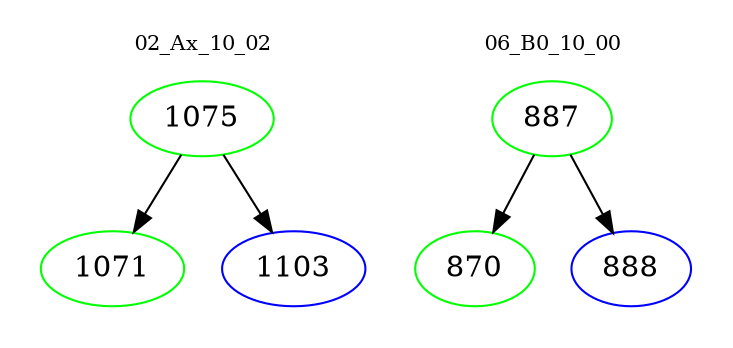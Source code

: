 digraph{
subgraph cluster_0 {
color = white
label = "02_Ax_10_02";
fontsize=10;
T0_1075 [label="1075", color="green"]
T0_1075 -> T0_1071 [color="black"]
T0_1071 [label="1071", color="green"]
T0_1075 -> T0_1103 [color="black"]
T0_1103 [label="1103", color="blue"]
}
subgraph cluster_1 {
color = white
label = "06_B0_10_00";
fontsize=10;
T1_887 [label="887", color="green"]
T1_887 -> T1_870 [color="black"]
T1_870 [label="870", color="green"]
T1_887 -> T1_888 [color="black"]
T1_888 [label="888", color="blue"]
}
}
